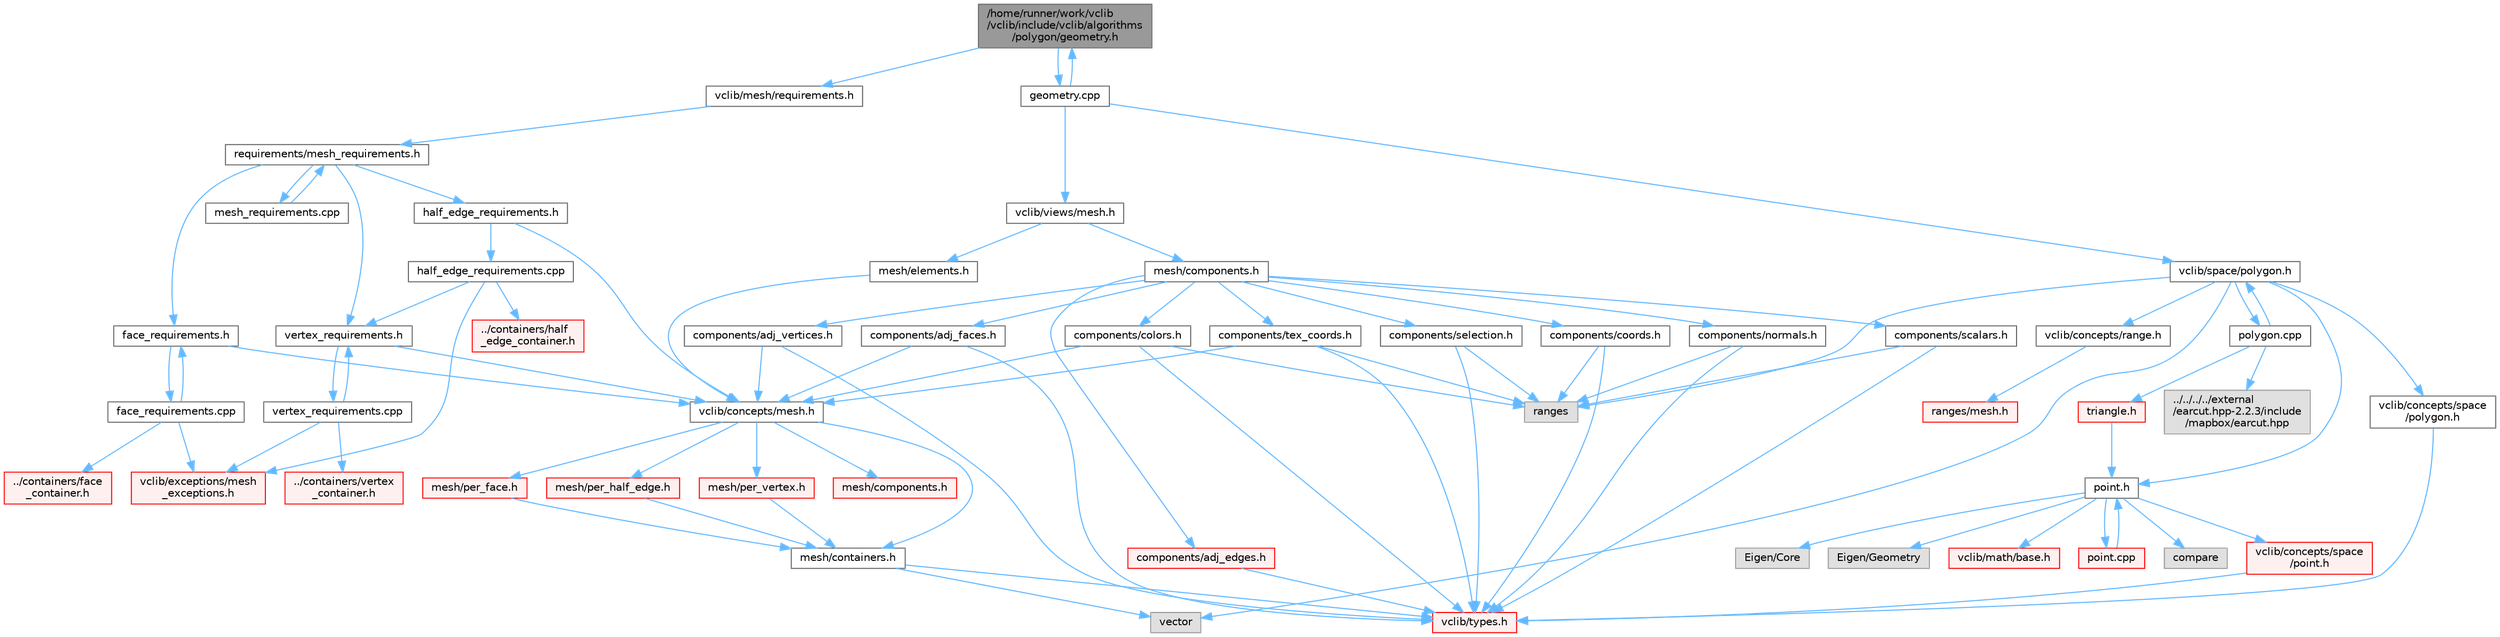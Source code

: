 digraph "/home/runner/work/vclib/vclib/include/vclib/algorithms/polygon/geometry.h"
{
 // LATEX_PDF_SIZE
  bgcolor="transparent";
  edge [fontname=Helvetica,fontsize=10,labelfontname=Helvetica,labelfontsize=10];
  node [fontname=Helvetica,fontsize=10,shape=box,height=0.2,width=0.4];
  Node1 [label="/home/runner/work/vclib\l/vclib/include/vclib/algorithms\l/polygon/geometry.h",height=0.2,width=0.4,color="gray40", fillcolor="grey60", style="filled", fontcolor="black",tooltip=" "];
  Node1 -> Node2 [color="steelblue1",style="solid"];
  Node2 [label="vclib/mesh/requirements.h",height=0.2,width=0.4,color="grey40", fillcolor="white", style="filled",URL="$requirements_8h.html",tooltip=" "];
  Node2 -> Node3 [color="steelblue1",style="solid"];
  Node3 [label="requirements/mesh_requirements.h",height=0.2,width=0.4,color="grey40", fillcolor="white", style="filled",URL="$mesh__requirements_8h.html",tooltip=" "];
  Node3 -> Node4 [color="steelblue1",style="solid"];
  Node4 [label="half_edge_requirements.h",height=0.2,width=0.4,color="grey40", fillcolor="white", style="filled",URL="$half__edge__requirements_8h.html",tooltip=" "];
  Node4 -> Node5 [color="steelblue1",style="solid"];
  Node5 [label="vclib/concepts/mesh.h",height=0.2,width=0.4,color="grey40", fillcolor="white", style="filled",URL="$concepts_2mesh_8h.html",tooltip=" "];
  Node5 -> Node6 [color="steelblue1",style="solid"];
  Node6 [label="mesh/components.h",height=0.2,width=0.4,color="red", fillcolor="#FFF0F0", style="filled",URL="$concepts_2mesh_2components_8h.html",tooltip=" "];
  Node5 -> Node58 [color="steelblue1",style="solid"];
  Node58 [label="mesh/containers.h",height=0.2,width=0.4,color="grey40", fillcolor="white", style="filled",URL="$concepts_2mesh_2containers_8h.html",tooltip=" "];
  Node58 -> Node8 [color="steelblue1",style="solid"];
  Node8 [label="vector",height=0.2,width=0.4,color="grey60", fillcolor="#E0E0E0", style="filled",tooltip=" "];
  Node58 -> Node10 [color="steelblue1",style="solid"];
  Node10 [label="vclib/types.h",height=0.2,width=0.4,color="red", fillcolor="#FFF0F0", style="filled",URL="$types_8h.html",tooltip=" "];
  Node5 -> Node59 [color="steelblue1",style="solid"];
  Node59 [label="mesh/per_face.h",height=0.2,width=0.4,color="red", fillcolor="#FFF0F0", style="filled",URL="$per__face_8h.html",tooltip=" "];
  Node59 -> Node58 [color="steelblue1",style="solid"];
  Node5 -> Node62 [color="steelblue1",style="solid"];
  Node62 [label="mesh/per_half_edge.h",height=0.2,width=0.4,color="red", fillcolor="#FFF0F0", style="filled",URL="$per__half__edge_8h.html",tooltip=" "];
  Node62 -> Node58 [color="steelblue1",style="solid"];
  Node5 -> Node64 [color="steelblue1",style="solid"];
  Node64 [label="mesh/per_vertex.h",height=0.2,width=0.4,color="red", fillcolor="#FFF0F0", style="filled",URL="$per__vertex_8h.html",tooltip=" "];
  Node64 -> Node58 [color="steelblue1",style="solid"];
  Node4 -> Node66 [color="steelblue1",style="solid"];
  Node66 [label="half_edge_requirements.cpp",height=0.2,width=0.4,color="grey40", fillcolor="white", style="filled",URL="$half__edge__requirements_8cpp.html",tooltip=" "];
  Node66 -> Node67 [color="steelblue1",style="solid"];
  Node67 [label="vertex_requirements.h",height=0.2,width=0.4,color="grey40", fillcolor="white", style="filled",URL="$vertex__requirements_8h.html",tooltip=" "];
  Node67 -> Node5 [color="steelblue1",style="solid"];
  Node67 -> Node68 [color="steelblue1",style="solid"];
  Node68 [label="vertex_requirements.cpp",height=0.2,width=0.4,color="grey40", fillcolor="white", style="filled",URL="$vertex__requirements_8cpp.html",tooltip=" "];
  Node68 -> Node67 [color="steelblue1",style="solid"];
  Node68 -> Node69 [color="steelblue1",style="solid"];
  Node69 [label="vclib/exceptions/mesh\l_exceptions.h",height=0.2,width=0.4,color="red", fillcolor="#FFF0F0", style="filled",URL="$mesh__exceptions_8h.html",tooltip=" "];
  Node68 -> Node71 [color="steelblue1",style="solid"];
  Node71 [label="../containers/vertex\l_container.h",height=0.2,width=0.4,color="red", fillcolor="#FFF0F0", style="filled",URL="$vertex__container_8h.html",tooltip=" "];
  Node66 -> Node69 [color="steelblue1",style="solid"];
  Node66 -> Node141 [color="steelblue1",style="solid"];
  Node141 [label="../containers/half\l_edge_container.h",height=0.2,width=0.4,color="red", fillcolor="#FFF0F0", style="filled",URL="$half__edge__container_8h.html",tooltip=" "];
  Node3 -> Node148 [color="steelblue1",style="solid"];
  Node148 [label="face_requirements.h",height=0.2,width=0.4,color="grey40", fillcolor="white", style="filled",URL="$face__requirements_8h.html",tooltip=" "];
  Node148 -> Node5 [color="steelblue1",style="solid"];
  Node148 -> Node149 [color="steelblue1",style="solid"];
  Node149 [label="face_requirements.cpp",height=0.2,width=0.4,color="grey40", fillcolor="white", style="filled",URL="$face__requirements_8cpp.html",tooltip=" "];
  Node149 -> Node148 [color="steelblue1",style="solid"];
  Node149 -> Node69 [color="steelblue1",style="solid"];
  Node149 -> Node150 [color="steelblue1",style="solid"];
  Node150 [label="../containers/face\l_container.h",height=0.2,width=0.4,color="red", fillcolor="#FFF0F0", style="filled",URL="$face__container_8h.html",tooltip=" "];
  Node3 -> Node67 [color="steelblue1",style="solid"];
  Node3 -> Node173 [color="steelblue1",style="solid"];
  Node173 [label="mesh_requirements.cpp",height=0.2,width=0.4,color="grey40", fillcolor="white", style="filled",URL="$mesh__requirements_8cpp.html",tooltip=" "];
  Node173 -> Node3 [color="steelblue1",style="solid"];
  Node1 -> Node174 [color="steelblue1",style="solid"];
  Node174 [label="geometry.cpp",height=0.2,width=0.4,color="grey40", fillcolor="white", style="filled",URL="$geometry_8cpp.html",tooltip=" "];
  Node174 -> Node1 [color="steelblue1",style="solid"];
  Node174 -> Node175 [color="steelblue1",style="solid"];
  Node175 [label="vclib/space/polygon.h",height=0.2,width=0.4,color="grey40", fillcolor="white", style="filled",URL="$space_2polygon_8h.html",tooltip=" "];
  Node175 -> Node84 [color="steelblue1",style="solid"];
  Node84 [label="ranges",height=0.2,width=0.4,color="grey60", fillcolor="#E0E0E0", style="filled",tooltip=" "];
  Node175 -> Node8 [color="steelblue1",style="solid"];
  Node175 -> Node176 [color="steelblue1",style="solid"];
  Node176 [label="vclib/concepts/space\l/polygon.h",height=0.2,width=0.4,color="grey40", fillcolor="white", style="filled",URL="$concepts_2space_2polygon_8h.html",tooltip=" "];
  Node176 -> Node10 [color="steelblue1",style="solid"];
  Node175 -> Node177 [color="steelblue1",style="solid"];
  Node177 [label="vclib/concepts/range.h",height=0.2,width=0.4,color="grey40", fillcolor="white", style="filled",URL="$range_8h.html",tooltip=" "];
  Node177 -> Node178 [color="steelblue1",style="solid"];
  Node178 [label="ranges/mesh.h",height=0.2,width=0.4,color="red", fillcolor="#FFF0F0", style="filled",URL="$concepts_2ranges_2mesh_8h.html",tooltip=" "];
  Node175 -> Node27 [color="steelblue1",style="solid"];
  Node27 [label="point.h",height=0.2,width=0.4,color="grey40", fillcolor="white", style="filled",URL="$space_2point_8h.html",tooltip=" "];
  Node27 -> Node28 [color="steelblue1",style="solid"];
  Node28 [label="compare",height=0.2,width=0.4,color="grey60", fillcolor="#E0E0E0", style="filled",tooltip=" "];
  Node27 -> Node29 [color="steelblue1",style="solid"];
  Node29 [label="Eigen/Core",height=0.2,width=0.4,color="grey60", fillcolor="#E0E0E0", style="filled",tooltip=" "];
  Node27 -> Node30 [color="steelblue1",style="solid"];
  Node30 [label="Eigen/Geometry",height=0.2,width=0.4,color="grey60", fillcolor="#E0E0E0", style="filled",tooltip=" "];
  Node27 -> Node31 [color="steelblue1",style="solid"];
  Node31 [label="vclib/concepts/space\l/point.h",height=0.2,width=0.4,color="red", fillcolor="#FFF0F0", style="filled",URL="$concepts_2space_2point_8h.html",tooltip=" "];
  Node31 -> Node10 [color="steelblue1",style="solid"];
  Node27 -> Node34 [color="steelblue1",style="solid"];
  Node34 [label="vclib/math/base.h",height=0.2,width=0.4,color="red", fillcolor="#FFF0F0", style="filled",URL="$math_2base_8h.html",tooltip=" "];
  Node27 -> Node37 [color="steelblue1",style="solid"];
  Node37 [label="point.cpp",height=0.2,width=0.4,color="red", fillcolor="#FFF0F0", style="filled",URL="$point_8cpp.html",tooltip=" "];
  Node37 -> Node27 [color="steelblue1",style="solid"];
  Node175 -> Node183 [color="steelblue1",style="solid"];
  Node183 [label="polygon.cpp",height=0.2,width=0.4,color="grey40", fillcolor="white", style="filled",URL="$polygon_8cpp.html",tooltip=" "];
  Node183 -> Node175 [color="steelblue1",style="solid"];
  Node183 -> Node184 [color="steelblue1",style="solid"];
  Node184 [label="triangle.h",height=0.2,width=0.4,color="red", fillcolor="#FFF0F0", style="filled",URL="$space_2triangle_8h.html",tooltip=" "];
  Node184 -> Node27 [color="steelblue1",style="solid"];
  Node183 -> Node187 [color="steelblue1",style="solid"];
  Node187 [label="../../../../external\l/earcut.hpp-2.2.3/include\l/mapbox/earcut.hpp",height=0.2,width=0.4,color="grey60", fillcolor="#E0E0E0", style="filled",tooltip=" "];
  Node174 -> Node188 [color="steelblue1",style="solid"];
  Node188 [label="vclib/views/mesh.h",height=0.2,width=0.4,color="grey40", fillcolor="white", style="filled",URL="$views_2mesh_8h.html",tooltip=" "];
  Node188 -> Node189 [color="steelblue1",style="solid"];
  Node189 [label="mesh/components.h",height=0.2,width=0.4,color="grey40", fillcolor="white", style="filled",URL="$views_2mesh_2components_8h.html",tooltip=" "];
  Node189 -> Node190 [color="steelblue1",style="solid"];
  Node190 [label="components/adj_edges.h",height=0.2,width=0.4,color="red", fillcolor="#FFF0F0", style="filled",URL="$adj__edges_8h.html",tooltip=" "];
  Node190 -> Node10 [color="steelblue1",style="solid"];
  Node189 -> Node199 [color="steelblue1",style="solid"];
  Node199 [label="components/adj_faces.h",height=0.2,width=0.4,color="grey40", fillcolor="white", style="filled",URL="$adj__faces_8h.html",tooltip=" "];
  Node199 -> Node5 [color="steelblue1",style="solid"];
  Node199 -> Node10 [color="steelblue1",style="solid"];
  Node189 -> Node200 [color="steelblue1",style="solid"];
  Node200 [label="components/adj_vertices.h",height=0.2,width=0.4,color="grey40", fillcolor="white", style="filled",URL="$adj__vertices_8h.html",tooltip=" "];
  Node200 -> Node5 [color="steelblue1",style="solid"];
  Node200 -> Node10 [color="steelblue1",style="solid"];
  Node189 -> Node201 [color="steelblue1",style="solid"];
  Node201 [label="components/colors.h",height=0.2,width=0.4,color="grey40", fillcolor="white", style="filled",URL="$colors_8h.html",tooltip=" "];
  Node201 -> Node5 [color="steelblue1",style="solid"];
  Node201 -> Node10 [color="steelblue1",style="solid"];
  Node201 -> Node84 [color="steelblue1",style="solid"];
  Node189 -> Node202 [color="steelblue1",style="solid"];
  Node202 [label="components/coords.h",height=0.2,width=0.4,color="grey40", fillcolor="white", style="filled",URL="$coords_8h.html",tooltip=" "];
  Node202 -> Node10 [color="steelblue1",style="solid"];
  Node202 -> Node84 [color="steelblue1",style="solid"];
  Node189 -> Node203 [color="steelblue1",style="solid"];
  Node203 [label="components/normals.h",height=0.2,width=0.4,color="grey40", fillcolor="white", style="filled",URL="$normals_8h.html",tooltip=" "];
  Node203 -> Node10 [color="steelblue1",style="solid"];
  Node203 -> Node84 [color="steelblue1",style="solid"];
  Node189 -> Node204 [color="steelblue1",style="solid"];
  Node204 [label="components/scalars.h",height=0.2,width=0.4,color="grey40", fillcolor="white", style="filled",URL="$scalars_8h.html",tooltip=" "];
  Node204 -> Node10 [color="steelblue1",style="solid"];
  Node204 -> Node84 [color="steelblue1",style="solid"];
  Node189 -> Node205 [color="steelblue1",style="solid"];
  Node205 [label="components/selection.h",height=0.2,width=0.4,color="grey40", fillcolor="white", style="filled",URL="$views_2mesh_2components_2selection_8h.html",tooltip=" "];
  Node205 -> Node10 [color="steelblue1",style="solid"];
  Node205 -> Node84 [color="steelblue1",style="solid"];
  Node189 -> Node206 [color="steelblue1",style="solid"];
  Node206 [label="components/tex_coords.h",height=0.2,width=0.4,color="grey40", fillcolor="white", style="filled",URL="$tex__coords_8h.html",tooltip=" "];
  Node206 -> Node5 [color="steelblue1",style="solid"];
  Node206 -> Node10 [color="steelblue1",style="solid"];
  Node206 -> Node84 [color="steelblue1",style="solid"];
  Node188 -> Node207 [color="steelblue1",style="solid"];
  Node207 [label="mesh/elements.h",height=0.2,width=0.4,color="grey40", fillcolor="white", style="filled",URL="$elements_8h.html",tooltip=" "];
  Node207 -> Node5 [color="steelblue1",style="solid"];
}
